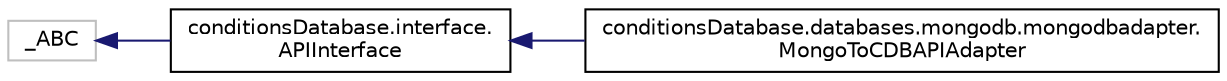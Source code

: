 digraph "Graphical Class Hierarchy"
{
 // LATEX_PDF_SIZE
  edge [fontname="Helvetica",fontsize="10",labelfontname="Helvetica",labelfontsize="10"];
  node [fontname="Helvetica",fontsize="10",shape=record];
  rankdir="LR";
  Node366 [label="_ABC",height=0.2,width=0.4,color="grey75", fillcolor="white", style="filled",tooltip=" "];
  Node366 -> Node0 [dir="back",color="midnightblue",fontsize="10",style="solid",fontname="Helvetica"];
  Node0 [label="conditionsDatabase.interface.\lAPIInterface",height=0.2,width=0.4,color="black", fillcolor="white", style="filled",URL="$classconditionsDatabase_1_1interface_1_1APIInterface.html",tooltip="Conditions Database Interface definition."];
  Node0 -> Node1 [dir="back",color="midnightblue",fontsize="10",style="solid",fontname="Helvetica"];
  Node1 [label="conditionsDatabase.databases.mongodb.mongodbadapter.\lMongoToCDBAPIAdapter",height=0.2,width=0.4,color="black", fillcolor="white", style="filled",URL="$classconditionsDatabase_1_1databases_1_1mongodb_1_1mongodbadapter_1_1MongoToCDBAPIAdapter.html",tooltip=" "];
}

